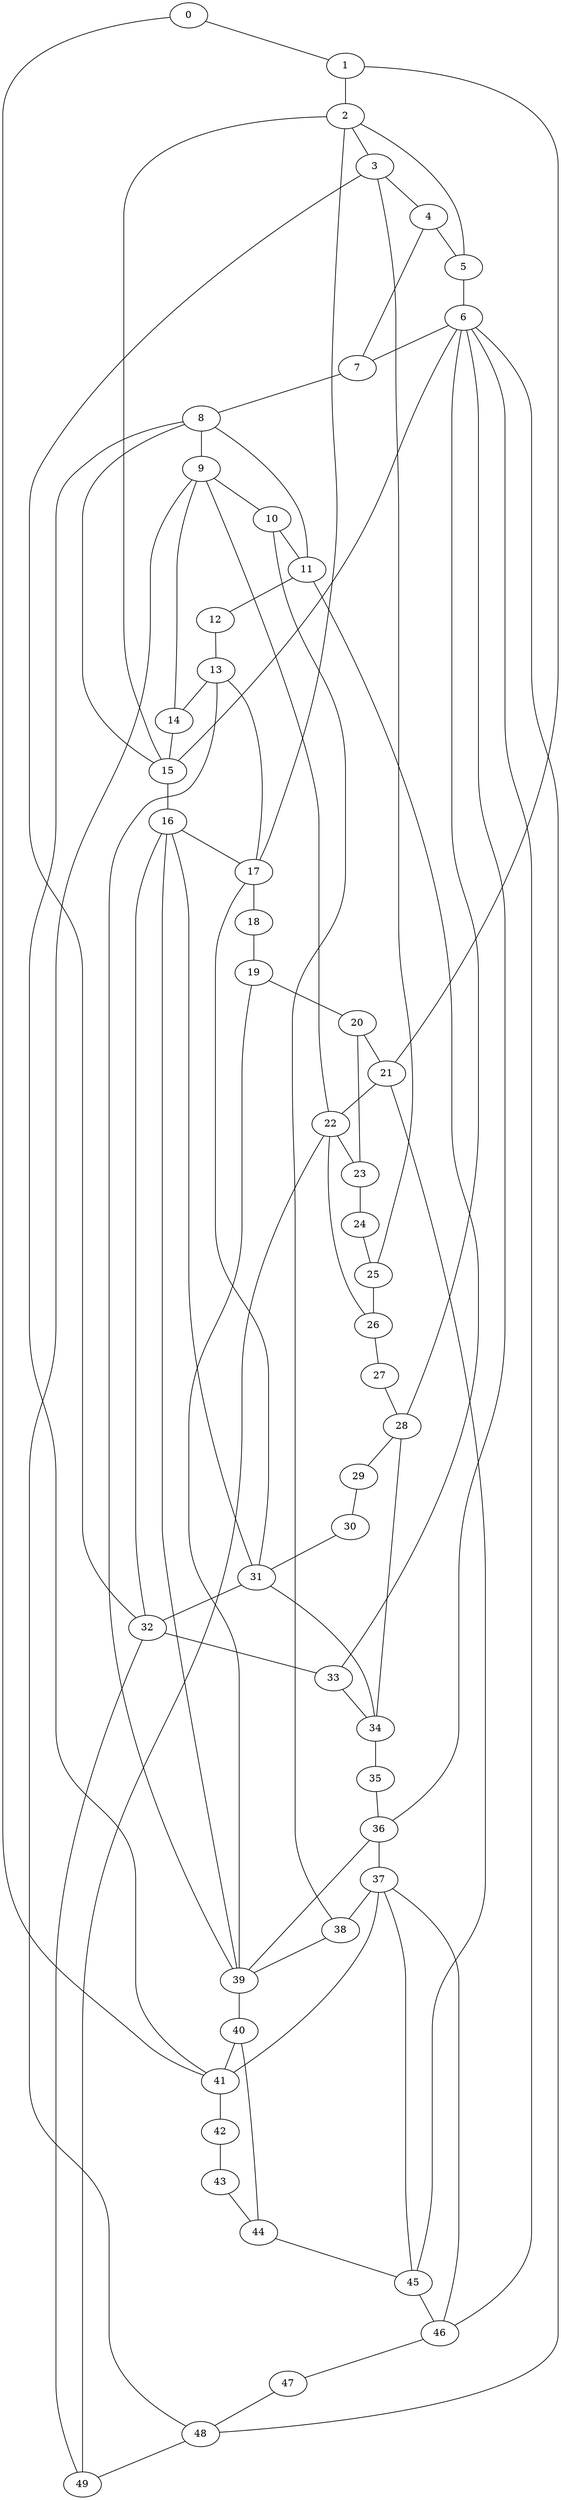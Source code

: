 
graph graphname {
    0 -- 1
0 -- 41
1 -- 2
1 -- 21
2 -- 3
2 -- 5
2 -- 17
2 -- 15
3 -- 4
3 -- 25
3 -- 32
4 -- 5
4 -- 7
5 -- 6
6 -- 7
6 -- 28
6 -- 36
6 -- 15
6 -- 48
6 -- 46
7 -- 8
8 -- 9
8 -- 41
8 -- 15
8 -- 11
9 -- 10
9 -- 22
9 -- 14
9 -- 48
10 -- 11
10 -- 38
11 -- 12
11 -- 33
12 -- 13
13 -- 14
13 -- 17
13 -- 39
14 -- 15
15 -- 16
16 -- 17
16 -- 32
16 -- 31
16 -- 39
17 -- 18
17 -- 31
18 -- 19
19 -- 20
19 -- 39
20 -- 21
20 -- 23
21 -- 22
21 -- 45
22 -- 23
22 -- 26
22 -- 49
23 -- 24
24 -- 25
25 -- 26
26 -- 27
27 -- 28
28 -- 29
28 -- 34
29 -- 30
30 -- 31
31 -- 32
31 -- 34
32 -- 33
32 -- 49
33 -- 34
34 -- 35
35 -- 36
36 -- 37
36 -- 39
37 -- 38
37 -- 46
37 -- 41
37 -- 45
38 -- 39
39 -- 40
40 -- 41
40 -- 44
41 -- 42
42 -- 43
43 -- 44
44 -- 45
45 -- 46
46 -- 47
47 -- 48
48 -- 49

}
